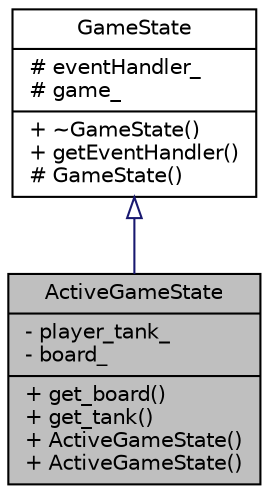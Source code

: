 digraph "ActiveGameState"
{
 // INTERACTIVE_SVG=YES
 // LATEX_PDF_SIZE
  bgcolor="transparent";
  edge [fontname="Helvetica",fontsize="10",labelfontname="Helvetica",labelfontsize="10"];
  node [fontname="Helvetica",fontsize="10",shape=record];
  Node1 [label="{ActiveGameState\n|- player_tank_\l- board_\l|+ get_board()\l+ get_tank()\l+ ActiveGameState()\l+ ActiveGameState()\l}",height=0.2,width=0.4,color="black", fillcolor="grey75", style="filled", fontcolor="black",tooltip=" "];
  Node2 -> Node1 [dir="back",color="midnightblue",fontsize="10",style="solid",arrowtail="onormal",fontname="Helvetica"];
  Node2 [label="{GameState\n|# eventHandler_\l# game_\l|+ ~GameState()\l+ getEventHandler()\l# GameState()\l}",height=0.2,width=0.4,color="black",URL="$class_game_state.html",tooltip=" "];
}
